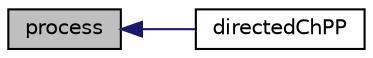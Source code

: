 digraph "process"
{
  edge [fontname="Helvetica",fontsize="10",labelfontname="Helvetica",labelfontsize="10"];
  node [fontname="Helvetica",fontsize="10",shape=record];
  rankdir="LR";
  Node1 [label="process",height=0.2,width=0.4,color="black", fillcolor="grey75", style="filled", fontcolor="black"];
  Node1 -> Node2 [dir="back",color="midnightblue",fontsize="10",style="solid",fontname="Helvetica"];
  Node2 [label="directedChPP",height=0.2,width=0.4,color="black", fillcolor="white", style="filled",URL="$directedChPP_8c.html#ae89cd425499f1e8727e766d38c014bb6",tooltip="postgres_connection.h "];
}
